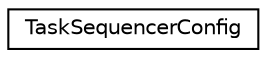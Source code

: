 digraph "Graphical Class Hierarchy"
{
  edge [fontname="Helvetica",fontsize="10",labelfontname="Helvetica",labelfontsize="10"];
  node [fontname="Helvetica",fontsize="10",shape=record];
  rankdir="LR";
  Node0 [label="TaskSequencerConfig",height=0.2,width=0.4,color="black", fillcolor="white", style="filled",URL="$structkaldi_1_1TaskSequencerConfig.html"];
}

